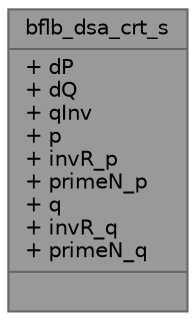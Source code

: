 digraph "bflb_dsa_crt_s"
{
 // LATEX_PDF_SIZE
  bgcolor="transparent";
  edge [fontname=Helvetica,fontsize=10,labelfontname=Helvetica,labelfontsize=10];
  node [fontname=Helvetica,fontsize=10,shape=box,height=0.2,width=0.4];
  Node1 [shape=record,label="{bflb_dsa_crt_s\n|+ dP\l+ dQ\l+ qInv\l+ p\l+ invR_p\l+ primeN_p\l+ q\l+ invR_q\l+ primeN_q\l|}",height=0.2,width=0.4,color="gray40", fillcolor="grey60", style="filled", fontcolor="black",tooltip=" "];
}
